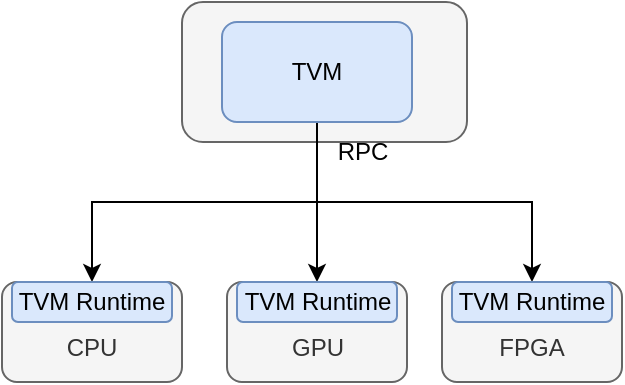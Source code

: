 <mxfile version="20.3.7" type="github">
  <diagram id="5sJxOJm0i9FzxbhaeaOm" name="第 1 页">
    <mxGraphModel dx="1209" dy="681" grid="1" gridSize="10" guides="1" tooltips="1" connect="1" arrows="1" fold="1" page="1" pageScale="1" pageWidth="827" pageHeight="1169" math="0" shadow="0">
      <root>
        <mxCell id="0" />
        <mxCell id="1" parent="0" />
        <mxCell id="v_Jw406gbGQZxI5sDxM2-17" value="" style="rounded=1;whiteSpace=wrap;html=1;fillColor=#f5f5f5;fontColor=#333333;strokeColor=#666666;" vertex="1" parent="1">
          <mxGeometry x="160" y="170" width="142.5" height="70" as="geometry" />
        </mxCell>
        <mxCell id="v_Jw406gbGQZxI5sDxM2-13" style="edgeStyle=orthogonalEdgeStyle;rounded=0;orthogonalLoop=1;jettySize=auto;html=1;exitX=0.5;exitY=1;exitDx=0;exitDy=0;entryX=0.5;entryY=0;entryDx=0;entryDy=0;" edge="1" parent="1" source="v_Jw406gbGQZxI5sDxM2-1" target="v_Jw406gbGQZxI5sDxM2-7">
          <mxGeometry relative="1" as="geometry" />
        </mxCell>
        <mxCell id="v_Jw406gbGQZxI5sDxM2-14" style="edgeStyle=orthogonalEdgeStyle;rounded=0;orthogonalLoop=1;jettySize=auto;html=1;exitX=0.5;exitY=1;exitDx=0;exitDy=0;entryX=0.5;entryY=0;entryDx=0;entryDy=0;" edge="1" parent="1" source="v_Jw406gbGQZxI5sDxM2-1" target="v_Jw406gbGQZxI5sDxM2-9">
          <mxGeometry relative="1" as="geometry" />
        </mxCell>
        <mxCell id="v_Jw406gbGQZxI5sDxM2-15" style="edgeStyle=orthogonalEdgeStyle;rounded=0;orthogonalLoop=1;jettySize=auto;html=1;exitX=0.5;exitY=1;exitDx=0;exitDy=0;entryX=0.5;entryY=0;entryDx=0;entryDy=0;" edge="1" parent="1" source="v_Jw406gbGQZxI5sDxM2-1" target="v_Jw406gbGQZxI5sDxM2-11">
          <mxGeometry relative="1" as="geometry" />
        </mxCell>
        <mxCell id="v_Jw406gbGQZxI5sDxM2-1" value="TVM" style="rounded=1;whiteSpace=wrap;html=1;fillColor=#dae8fc;strokeColor=#6c8ebf;" vertex="1" parent="1">
          <mxGeometry x="180" y="180" width="95" height="50" as="geometry" />
        </mxCell>
        <mxCell id="v_Jw406gbGQZxI5sDxM2-2" value="&lt;br&gt;CPU" style="rounded=1;whiteSpace=wrap;html=1;fillColor=#f5f5f5;fontColor=#333333;strokeColor=#666666;" vertex="1" parent="1">
          <mxGeometry x="70" y="310" width="90" height="50" as="geometry" />
        </mxCell>
        <mxCell id="v_Jw406gbGQZxI5sDxM2-7" value="TVM Runtime" style="rounded=1;whiteSpace=wrap;html=1;fillColor=#dae8fc;strokeColor=#6c8ebf;" vertex="1" parent="1">
          <mxGeometry x="75" y="310" width="80" height="20" as="geometry" />
        </mxCell>
        <mxCell id="v_Jw406gbGQZxI5sDxM2-8" value="&lt;br&gt;GPU" style="rounded=1;whiteSpace=wrap;html=1;fillColor=#f5f5f5;fontColor=#333333;strokeColor=#666666;" vertex="1" parent="1">
          <mxGeometry x="182.5" y="310" width="90" height="50" as="geometry" />
        </mxCell>
        <mxCell id="v_Jw406gbGQZxI5sDxM2-9" value="TVM Runtime" style="rounded=1;whiteSpace=wrap;html=1;fillColor=#dae8fc;strokeColor=#6c8ebf;" vertex="1" parent="1">
          <mxGeometry x="187.5" y="310" width="80" height="20" as="geometry" />
        </mxCell>
        <mxCell id="v_Jw406gbGQZxI5sDxM2-10" value="&lt;br&gt;FPGA" style="rounded=1;whiteSpace=wrap;html=1;fillColor=#f5f5f5;fontColor=#333333;strokeColor=#666666;" vertex="1" parent="1">
          <mxGeometry x="290" y="310" width="90" height="50" as="geometry" />
        </mxCell>
        <mxCell id="v_Jw406gbGQZxI5sDxM2-11" value="TVM Runtime" style="rounded=1;whiteSpace=wrap;html=1;fillColor=#dae8fc;strokeColor=#6c8ebf;" vertex="1" parent="1">
          <mxGeometry x="295" y="310" width="80" height="20" as="geometry" />
        </mxCell>
        <mxCell id="v_Jw406gbGQZxI5sDxM2-16" value="RPC" style="text;html=1;align=center;verticalAlign=middle;resizable=0;points=[];autosize=1;strokeColor=none;fillColor=none;" vertex="1" parent="1">
          <mxGeometry x="225" y="230" width="50" height="30" as="geometry" />
        </mxCell>
      </root>
    </mxGraphModel>
  </diagram>
</mxfile>
